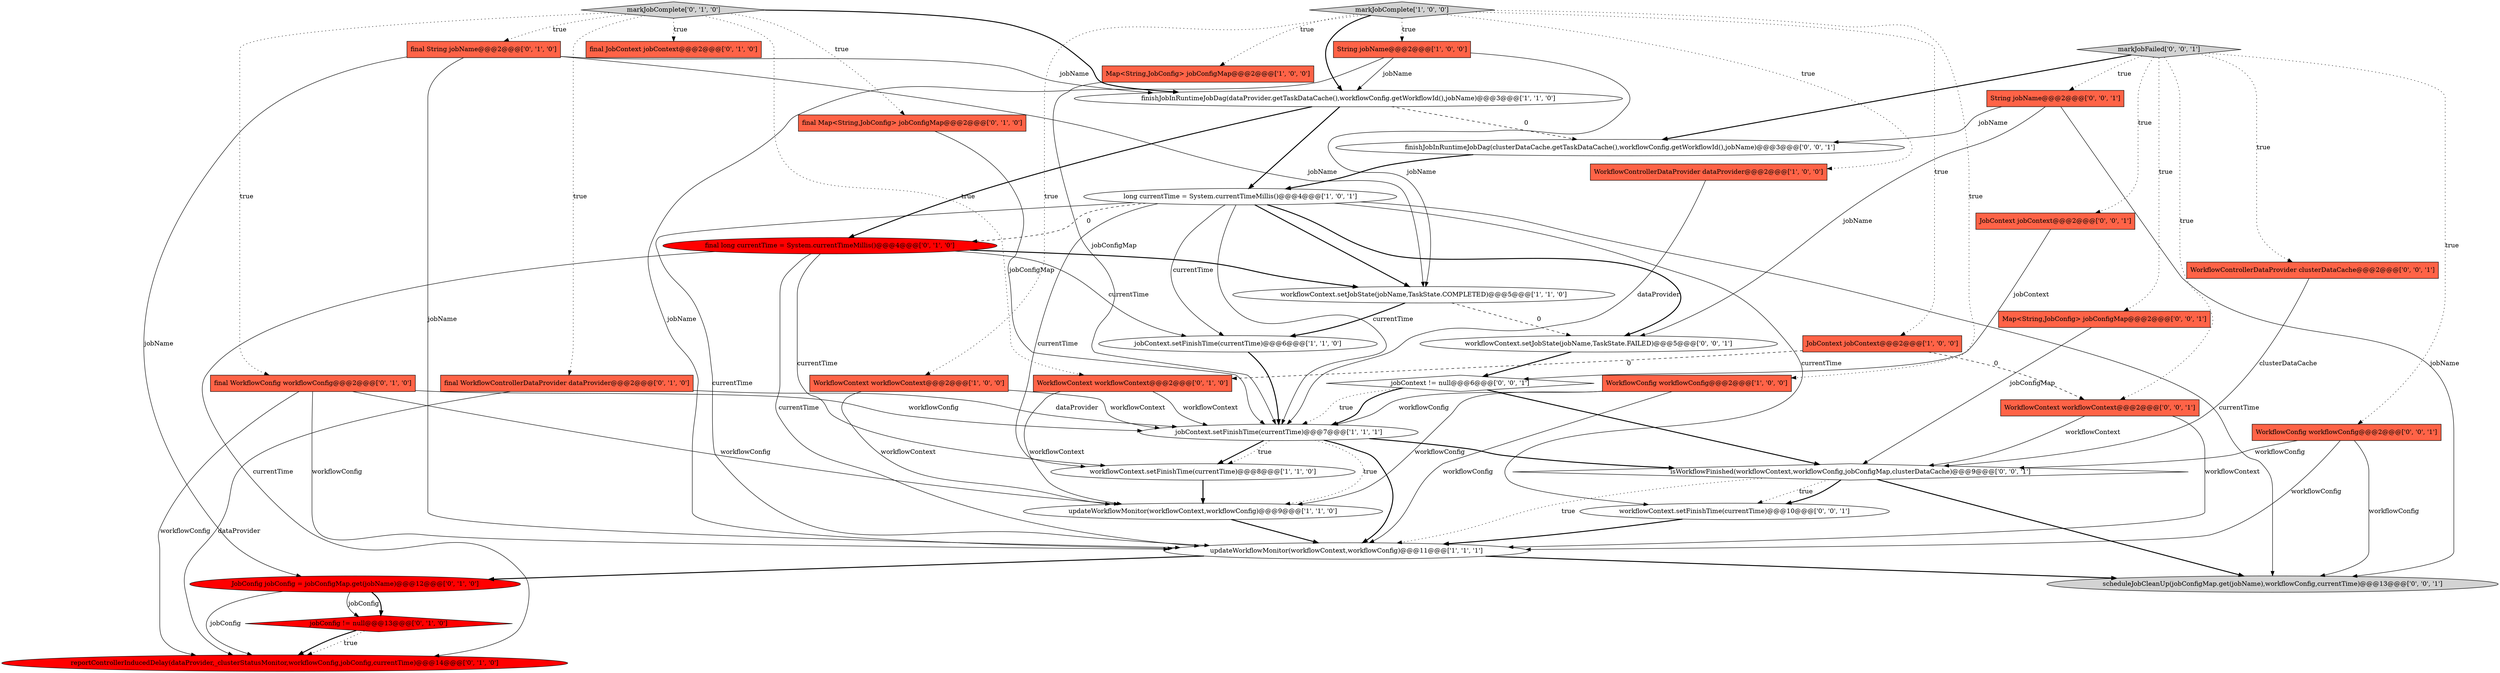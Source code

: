 digraph {
30 [style = filled, label = "workflowContext.setJobState(jobName,TaskState.FAILED)@@@5@@@['0', '0', '1']", fillcolor = white, shape = ellipse image = "AAA0AAABBB3BBB"];
35 [style = filled, label = "jobContext != null@@@6@@@['0', '0', '1']", fillcolor = white, shape = diamond image = "AAA0AAABBB3BBB"];
9 [style = filled, label = "WorkflowContext workflowContext@@@2@@@['1', '0', '0']", fillcolor = tomato, shape = box image = "AAA0AAABBB1BBB"];
0 [style = filled, label = "markJobComplete['1', '0', '0']", fillcolor = lightgray, shape = diamond image = "AAA0AAABBB1BBB"];
14 [style = filled, label = "JobContext jobContext@@@2@@@['1', '0', '0']", fillcolor = tomato, shape = box image = "AAA1AAABBB1BBB"];
31 [style = filled, label = "isWorkflowFinished(workflowContext,workflowConfig,jobConfigMap,clusterDataCache)@@@9@@@['0', '0', '1']", fillcolor = white, shape = diamond image = "AAA0AAABBB3BBB"];
16 [style = filled, label = "final String jobName@@@2@@@['0', '1', '0']", fillcolor = tomato, shape = box image = "AAA0AAABBB2BBB"];
34 [style = filled, label = "WorkflowConfig workflowConfig@@@2@@@['0', '0', '1']", fillcolor = tomato, shape = box image = "AAA0AAABBB3BBB"];
15 [style = filled, label = "JobConfig jobConfig = jobConfigMap.get(jobName)@@@12@@@['0', '1', '0']", fillcolor = red, shape = ellipse image = "AAA1AAABBB2BBB"];
7 [style = filled, label = "updateWorkflowMonitor(workflowContext,workflowConfig)@@@9@@@['1', '1', '0']", fillcolor = white, shape = ellipse image = "AAA0AAABBB1BBB"];
11 [style = filled, label = "Map<String,JobConfig> jobConfigMap@@@2@@@['1', '0', '0']", fillcolor = tomato, shape = box image = "AAA0AAABBB1BBB"];
32 [style = filled, label = "markJobFailed['0', '0', '1']", fillcolor = lightgray, shape = diamond image = "AAA0AAABBB3BBB"];
33 [style = filled, label = "JobContext jobContext@@@2@@@['0', '0', '1']", fillcolor = tomato, shape = box image = "AAA0AAABBB3BBB"];
25 [style = filled, label = "markJobComplete['0', '1', '0']", fillcolor = lightgray, shape = diamond image = "AAA0AAABBB2BBB"];
5 [style = filled, label = "finishJobInRuntimeJobDag(dataProvider.getTaskDataCache(),workflowConfig.getWorkflowId(),jobName)@@@3@@@['1', '1', '0']", fillcolor = white, shape = ellipse image = "AAA0AAABBB1BBB"];
18 [style = filled, label = "final JobContext jobContext@@@2@@@['0', '1', '0']", fillcolor = tomato, shape = box image = "AAA0AAABBB2BBB"];
24 [style = filled, label = "final long currentTime = System.currentTimeMillis()@@@4@@@['0', '1', '0']", fillcolor = red, shape = ellipse image = "AAA1AAABBB2BBB"];
4 [style = filled, label = "updateWorkflowMonitor(workflowContext,workflowConfig)@@@11@@@['1', '1', '1']", fillcolor = white, shape = ellipse image = "AAA0AAABBB1BBB"];
12 [style = filled, label = "jobContext.setFinishTime(currentTime)@@@7@@@['1', '1', '1']", fillcolor = white, shape = ellipse image = "AAA0AAABBB1BBB"];
29 [style = filled, label = "WorkflowControllerDataProvider clusterDataCache@@@2@@@['0', '0', '1']", fillcolor = tomato, shape = box image = "AAA0AAABBB3BBB"];
27 [style = filled, label = "Map<String,JobConfig> jobConfigMap@@@2@@@['0', '0', '1']", fillcolor = tomato, shape = box image = "AAA0AAABBB3BBB"];
28 [style = filled, label = "workflowContext.setFinishTime(currentTime)@@@10@@@['0', '0', '1']", fillcolor = white, shape = ellipse image = "AAA0AAABBB3BBB"];
21 [style = filled, label = "final Map<String,JobConfig> jobConfigMap@@@2@@@['0', '1', '0']", fillcolor = tomato, shape = box image = "AAA0AAABBB2BBB"];
37 [style = filled, label = "String jobName@@@2@@@['0', '0', '1']", fillcolor = tomato, shape = box image = "AAA0AAABBB3BBB"];
26 [style = filled, label = "scheduleJobCleanUp(jobConfigMap.get(jobName),workflowConfig,currentTime)@@@13@@@['0', '0', '1']", fillcolor = lightgray, shape = ellipse image = "AAA0AAABBB3BBB"];
3 [style = filled, label = "WorkflowControllerDataProvider dataProvider@@@2@@@['1', '0', '0']", fillcolor = tomato, shape = box image = "AAA0AAABBB1BBB"];
6 [style = filled, label = "WorkflowConfig workflowConfig@@@2@@@['1', '0', '0']", fillcolor = tomato, shape = box image = "AAA0AAABBB1BBB"];
17 [style = filled, label = "final WorkflowControllerDataProvider dataProvider@@@2@@@['0', '1', '0']", fillcolor = tomato, shape = box image = "AAA0AAABBB2BBB"];
13 [style = filled, label = "String jobName@@@2@@@['1', '0', '0']", fillcolor = tomato, shape = box image = "AAA0AAABBB1BBB"];
23 [style = filled, label = "WorkflowContext workflowContext@@@2@@@['0', '1', '0']", fillcolor = tomato, shape = box image = "AAA1AAABBB2BBB"];
10 [style = filled, label = "workflowContext.setFinishTime(currentTime)@@@8@@@['1', '1', '0']", fillcolor = white, shape = ellipse image = "AAA0AAABBB1BBB"];
19 [style = filled, label = "reportControllerInducedDelay(dataProvider,_clusterStatusMonitor,workflowConfig,jobConfig,currentTime)@@@14@@@['0', '1', '0']", fillcolor = red, shape = ellipse image = "AAA1AAABBB2BBB"];
38 [style = filled, label = "WorkflowContext workflowContext@@@2@@@['0', '0', '1']", fillcolor = tomato, shape = box image = "AAA0AAABBB3BBB"];
20 [style = filled, label = "jobConfig != null@@@13@@@['0', '1', '0']", fillcolor = red, shape = diamond image = "AAA1AAABBB2BBB"];
1 [style = filled, label = "jobContext.setFinishTime(currentTime)@@@6@@@['1', '1', '0']", fillcolor = white, shape = ellipse image = "AAA0AAABBB1BBB"];
36 [style = filled, label = "finishJobInRuntimeJobDag(clusterDataCache.getTaskDataCache(),workflowConfig.getWorkflowId(),jobName)@@@3@@@['0', '0', '1']", fillcolor = white, shape = ellipse image = "AAA0AAABBB3BBB"];
22 [style = filled, label = "final WorkflowConfig workflowConfig@@@2@@@['0', '1', '0']", fillcolor = tomato, shape = box image = "AAA0AAABBB2BBB"];
8 [style = filled, label = "workflowContext.setJobState(jobName,TaskState.COMPLETED)@@@5@@@['1', '1', '0']", fillcolor = white, shape = ellipse image = "AAA0AAABBB1BBB"];
2 [style = filled, label = "long currentTime = System.currentTimeMillis()@@@4@@@['1', '0', '1']", fillcolor = white, shape = ellipse image = "AAA0AAABBB1BBB"];
27->31 [style = solid, label="jobConfigMap"];
15->20 [style = solid, label="jobConfig"];
13->5 [style = solid, label="jobName"];
34->31 [style = solid, label="workflowConfig"];
4->15 [style = bold, label=""];
35->12 [style = dotted, label="true"];
24->1 [style = solid, label="currentTime"];
0->6 [style = dotted, label="true"];
6->4 [style = solid, label="workflowConfig"];
25->18 [style = dotted, label="true"];
8->1 [style = bold, label=""];
2->12 [style = solid, label="currentTime"];
17->12 [style = solid, label="dataProvider"];
12->10 [style = bold, label=""];
31->28 [style = dotted, label="true"];
15->20 [style = bold, label=""];
36->2 [style = bold, label=""];
6->7 [style = solid, label="workflowConfig"];
11->12 [style = solid, label="jobConfigMap"];
1->12 [style = bold, label=""];
32->37 [style = dotted, label="true"];
8->30 [style = dashed, label="0"];
0->3 [style = dotted, label="true"];
9->7 [style = solid, label="workflowContext"];
0->11 [style = dotted, label="true"];
35->12 [style = bold, label=""];
24->10 [style = solid, label="currentTime"];
25->21 [style = dotted, label="true"];
2->10 [style = solid, label="currentTime"];
16->4 [style = solid, label="jobName"];
35->31 [style = bold, label=""];
9->12 [style = solid, label="workflowContext"];
34->4 [style = solid, label="workflowConfig"];
10->7 [style = bold, label=""];
12->10 [style = dotted, label="true"];
38->31 [style = solid, label="workflowContext"];
32->36 [style = bold, label=""];
0->14 [style = dotted, label="true"];
25->23 [style = dotted, label="true"];
31->28 [style = bold, label=""];
24->8 [style = bold, label=""];
2->24 [style = dashed, label="0"];
20->19 [style = bold, label=""];
12->7 [style = dotted, label="true"];
12->31 [style = bold, label=""];
15->19 [style = solid, label="jobConfig"];
37->30 [style = solid, label="jobName"];
38->4 [style = solid, label="workflowContext"];
24->19 [style = solid, label="currentTime"];
2->4 [style = solid, label="currentTime"];
6->12 [style = solid, label="workflowConfig"];
32->34 [style = dotted, label="true"];
13->4 [style = solid, label="jobName"];
16->5 [style = solid, label="jobName"];
7->4 [style = bold, label=""];
22->12 [style = solid, label="workflowConfig"];
32->33 [style = dotted, label="true"];
2->1 [style = solid, label="currentTime"];
31->26 [style = bold, label=""];
22->19 [style = solid, label="workflowConfig"];
33->35 [style = solid, label="jobContext"];
14->23 [style = dashed, label="0"];
30->35 [style = bold, label=""];
5->24 [style = bold, label=""];
14->38 [style = dashed, label="0"];
21->12 [style = solid, label="jobConfigMap"];
32->38 [style = dotted, label="true"];
37->26 [style = solid, label="jobName"];
25->5 [style = bold, label=""];
20->19 [style = dotted, label="true"];
16->15 [style = solid, label="jobName"];
32->29 [style = dotted, label="true"];
37->36 [style = solid, label="jobName"];
0->9 [style = dotted, label="true"];
25->16 [style = dotted, label="true"];
23->12 [style = solid, label="workflowContext"];
22->7 [style = solid, label="workflowConfig"];
0->5 [style = bold, label=""];
22->4 [style = solid, label="workflowConfig"];
24->4 [style = solid, label="currentTime"];
34->26 [style = solid, label="workflowConfig"];
0->13 [style = dotted, label="true"];
17->19 [style = solid, label="dataProvider"];
23->7 [style = solid, label="workflowContext"];
4->26 [style = bold, label=""];
16->8 [style = solid, label="jobName"];
5->36 [style = dashed, label="0"];
2->26 [style = solid, label="currentTime"];
13->8 [style = solid, label="jobName"];
5->2 [style = bold, label=""];
32->27 [style = dotted, label="true"];
12->4 [style = bold, label=""];
25->17 [style = dotted, label="true"];
25->22 [style = dotted, label="true"];
2->28 [style = solid, label="currentTime"];
29->31 [style = solid, label="clusterDataCache"];
2->30 [style = bold, label=""];
31->4 [style = dotted, label="true"];
2->8 [style = bold, label=""];
28->4 [style = bold, label=""];
3->12 [style = solid, label="dataProvider"];
}
